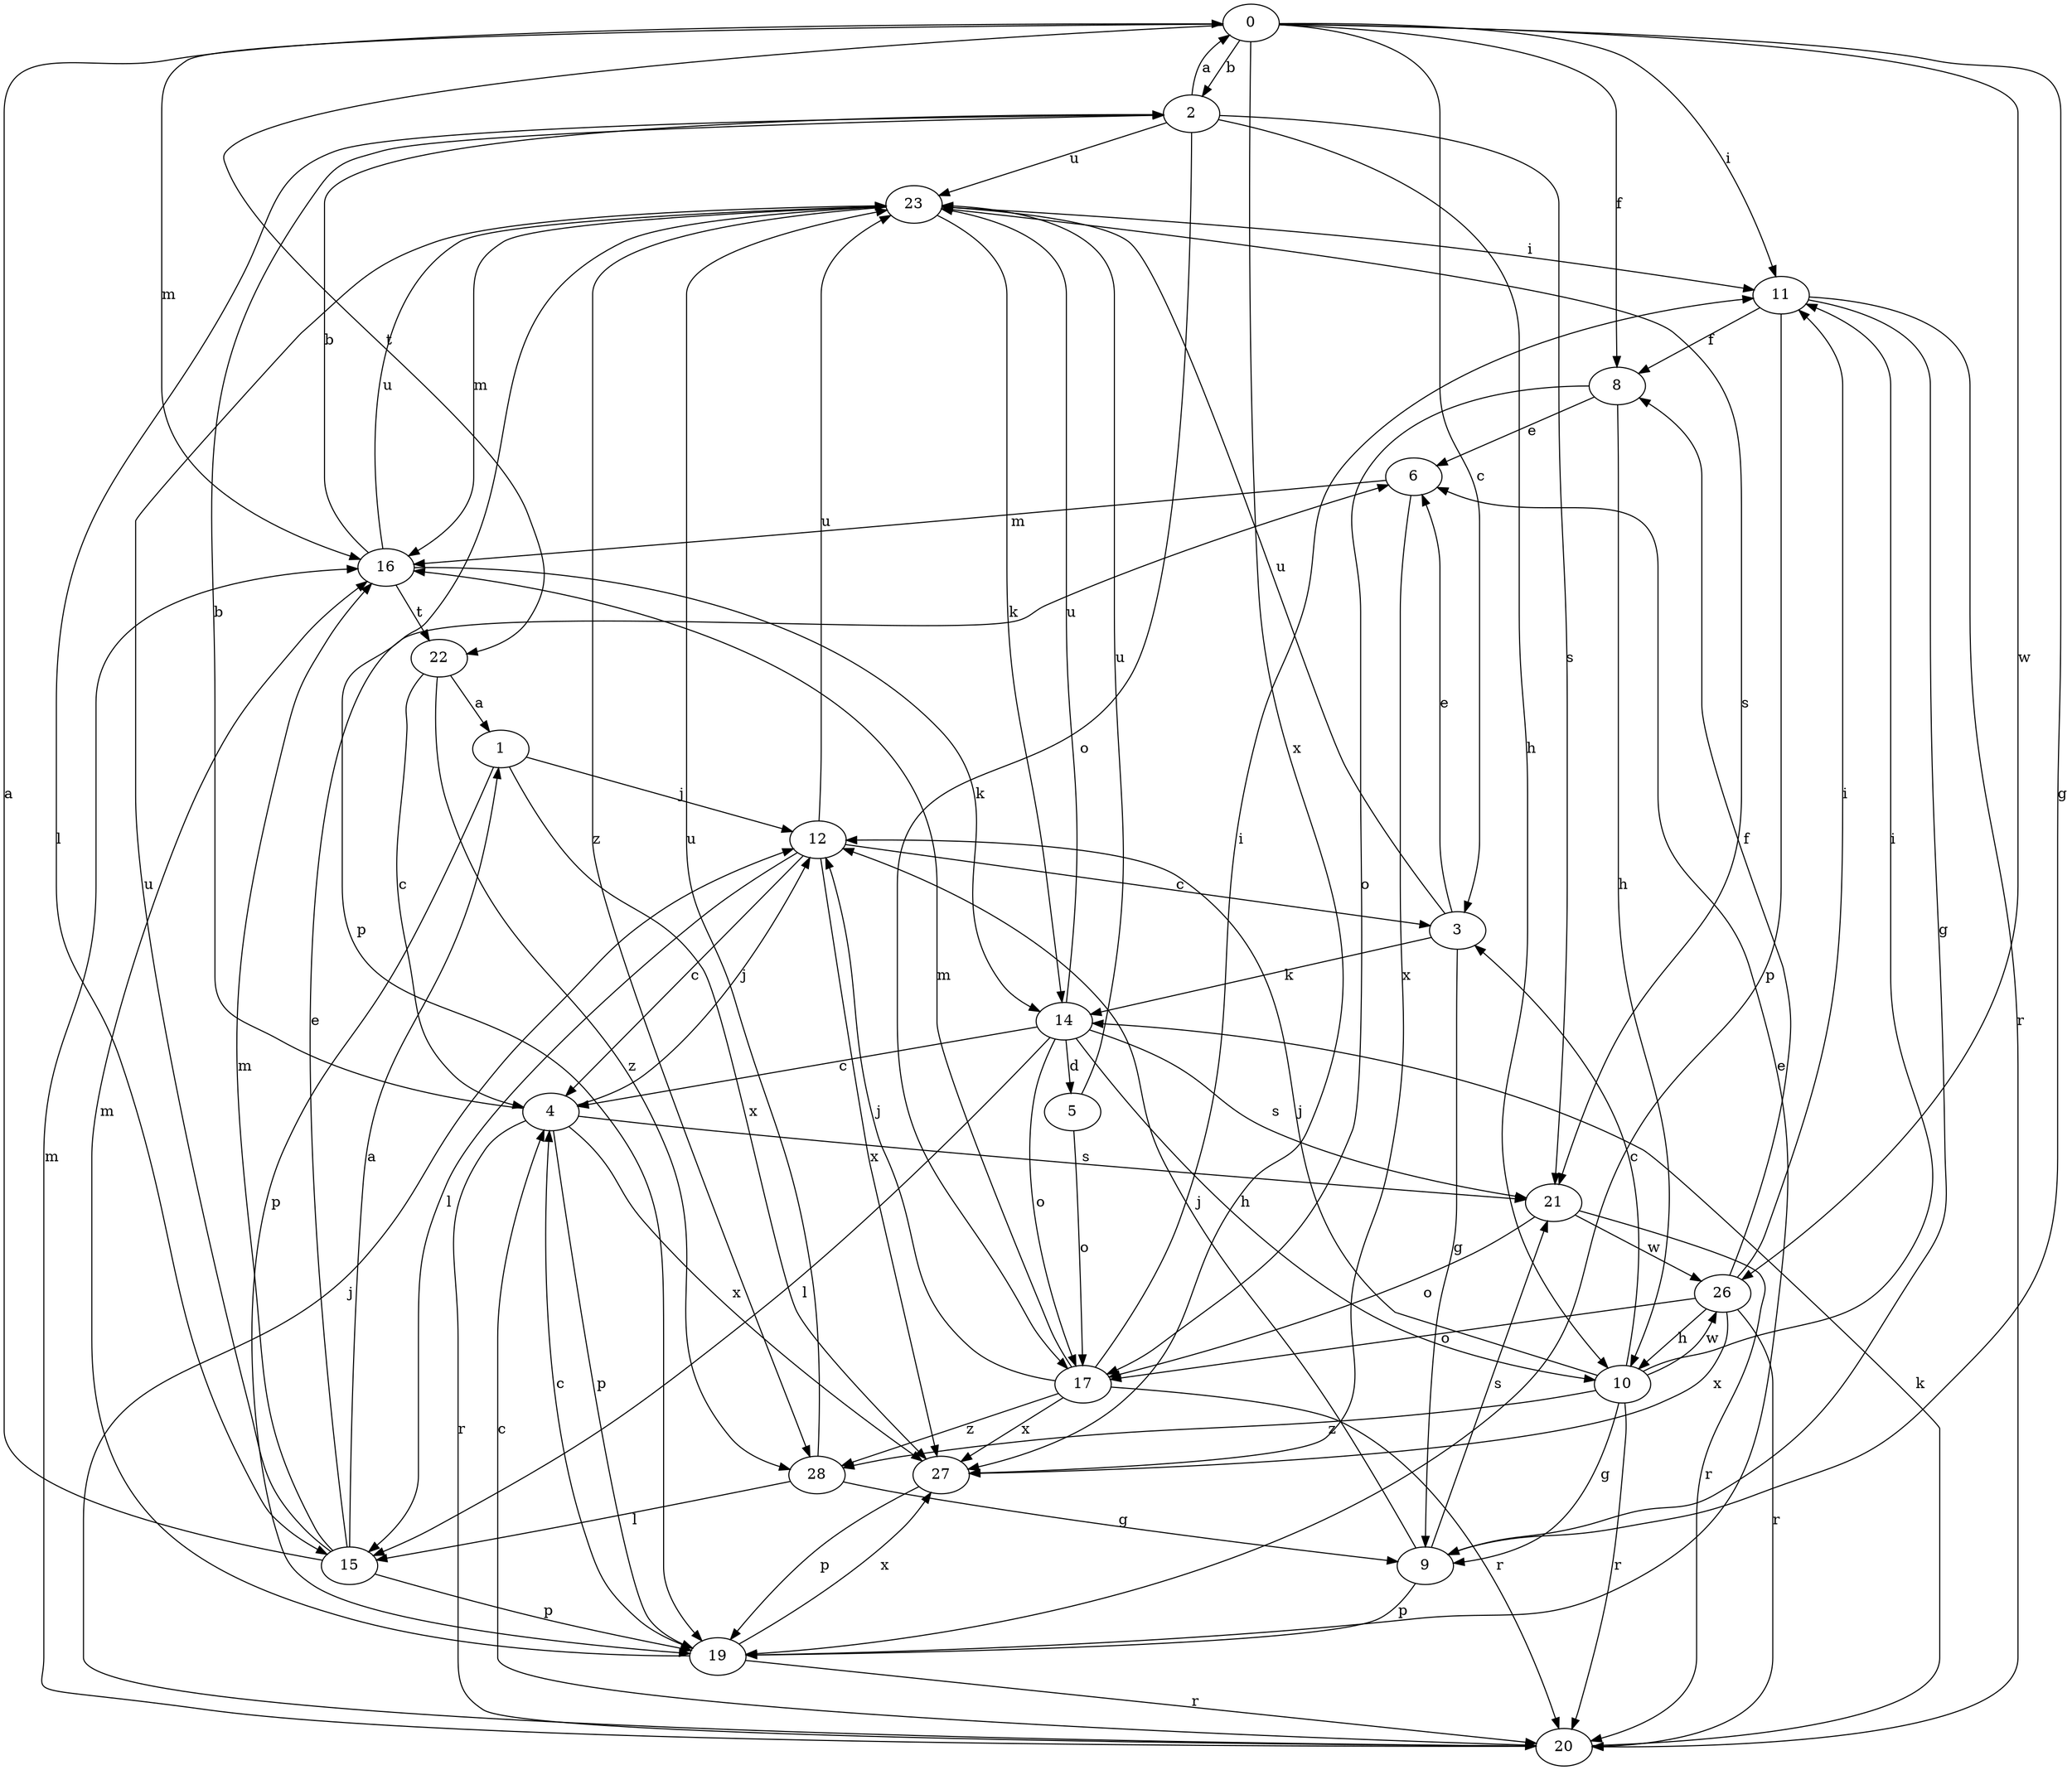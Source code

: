 strict digraph  {
0;
1;
2;
3;
4;
5;
6;
8;
9;
10;
11;
12;
14;
15;
16;
17;
19;
20;
21;
22;
23;
26;
27;
28;
0 -> 2  [label=b];
0 -> 3  [label=c];
0 -> 8  [label=f];
0 -> 9  [label=g];
0 -> 11  [label=i];
0 -> 16  [label=m];
0 -> 22  [label=t];
0 -> 26  [label=w];
0 -> 27  [label=x];
1 -> 12  [label=j];
1 -> 19  [label=p];
1 -> 27  [label=x];
2 -> 0  [label=a];
2 -> 10  [label=h];
2 -> 15  [label=l];
2 -> 17  [label=o];
2 -> 21  [label=s];
2 -> 23  [label=u];
3 -> 6  [label=e];
3 -> 9  [label=g];
3 -> 14  [label=k];
3 -> 23  [label=u];
4 -> 2  [label=b];
4 -> 12  [label=j];
4 -> 19  [label=p];
4 -> 20  [label=r];
4 -> 21  [label=s];
4 -> 27  [label=x];
5 -> 17  [label=o];
5 -> 23  [label=u];
6 -> 16  [label=m];
6 -> 27  [label=x];
8 -> 6  [label=e];
8 -> 10  [label=h];
8 -> 17  [label=o];
9 -> 12  [label=j];
9 -> 19  [label=p];
9 -> 21  [label=s];
10 -> 3  [label=c];
10 -> 9  [label=g];
10 -> 11  [label=i];
10 -> 12  [label=j];
10 -> 20  [label=r];
10 -> 26  [label=w];
10 -> 28  [label=z];
11 -> 8  [label=f];
11 -> 9  [label=g];
11 -> 19  [label=p];
11 -> 20  [label=r];
12 -> 3  [label=c];
12 -> 4  [label=c];
12 -> 15  [label=l];
12 -> 23  [label=u];
12 -> 27  [label=x];
14 -> 4  [label=c];
14 -> 5  [label=d];
14 -> 10  [label=h];
14 -> 15  [label=l];
14 -> 17  [label=o];
14 -> 21  [label=s];
14 -> 23  [label=u];
15 -> 0  [label=a];
15 -> 1  [label=a];
15 -> 6  [label=e];
15 -> 16  [label=m];
15 -> 19  [label=p];
15 -> 23  [label=u];
16 -> 2  [label=b];
16 -> 14  [label=k];
16 -> 22  [label=t];
16 -> 23  [label=u];
17 -> 11  [label=i];
17 -> 12  [label=j];
17 -> 16  [label=m];
17 -> 20  [label=r];
17 -> 27  [label=x];
17 -> 28  [label=z];
19 -> 4  [label=c];
19 -> 6  [label=e];
19 -> 16  [label=m];
19 -> 20  [label=r];
19 -> 27  [label=x];
20 -> 4  [label=c];
20 -> 12  [label=j];
20 -> 14  [label=k];
20 -> 16  [label=m];
21 -> 17  [label=o];
21 -> 20  [label=r];
21 -> 26  [label=w];
22 -> 1  [label=a];
22 -> 4  [label=c];
22 -> 28  [label=z];
23 -> 11  [label=i];
23 -> 14  [label=k];
23 -> 16  [label=m];
23 -> 19  [label=p];
23 -> 21  [label=s];
23 -> 28  [label=z];
26 -> 8  [label=f];
26 -> 10  [label=h];
26 -> 11  [label=i];
26 -> 17  [label=o];
26 -> 20  [label=r];
26 -> 27  [label=x];
27 -> 19  [label=p];
28 -> 9  [label=g];
28 -> 15  [label=l];
28 -> 23  [label=u];
}
